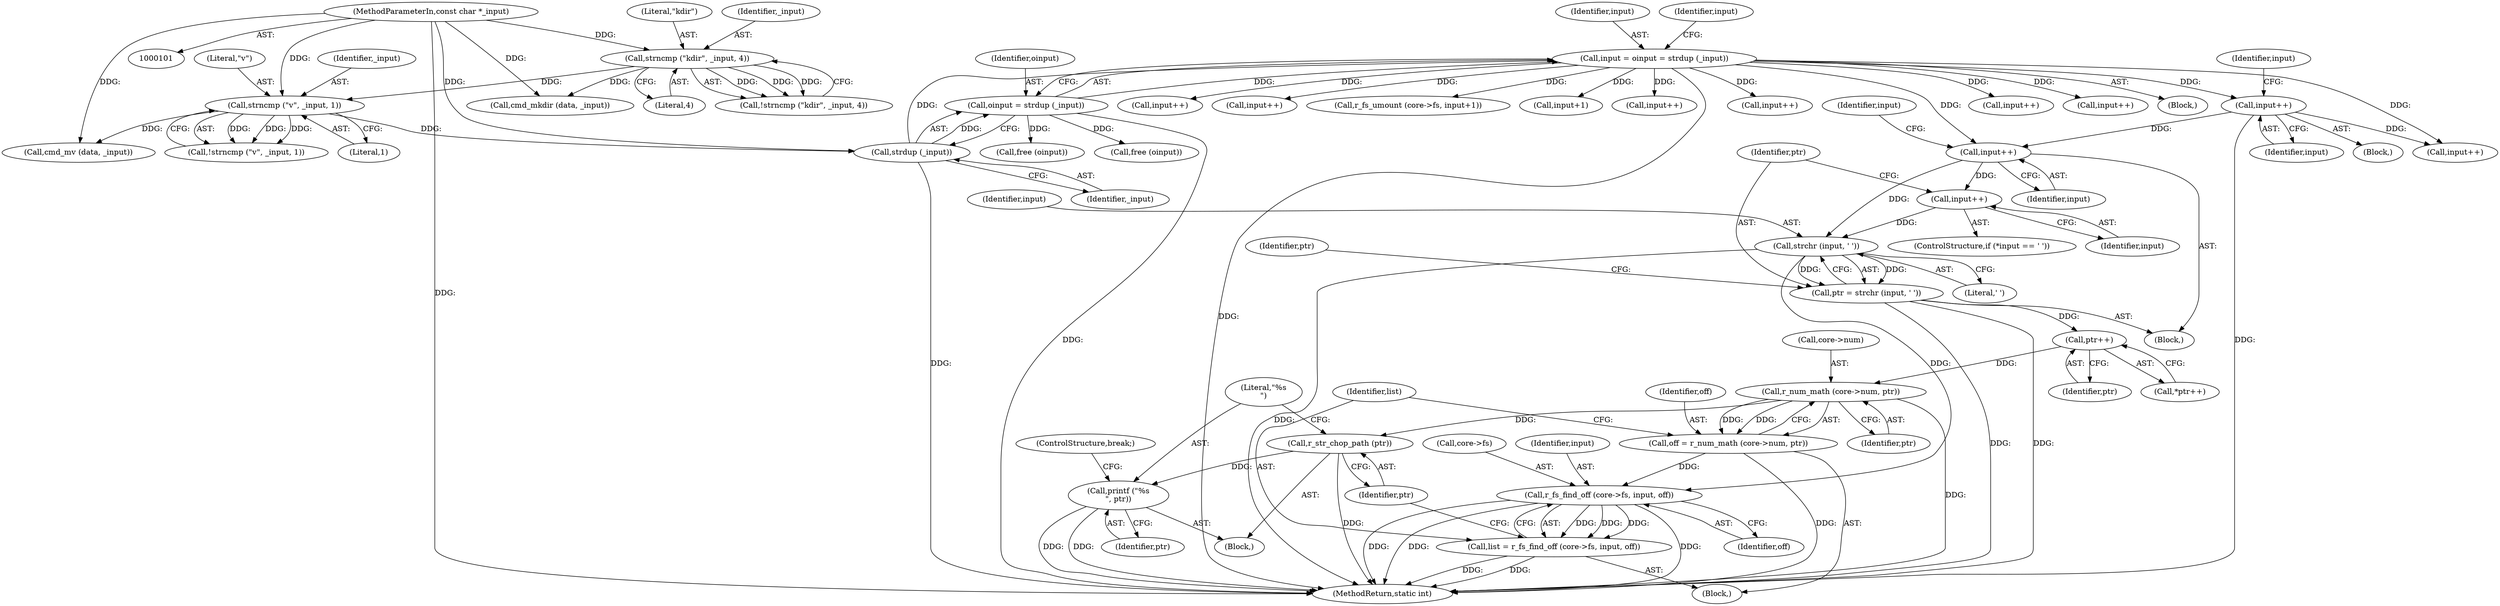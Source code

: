 digraph "0_radare2_65000a7fd9eea62359e6d6714f17b94a99a82edd@API" {
"1000595" [label="(Call,strchr (input, ' '))"];
"1000591" [label="(Call,input++)"];
"1000584" [label="(Call,input++)"];
"1000532" [label="(Call,input++)"];
"1000147" [label="(Call,input = oinput = strdup (_input))"];
"1000149" [label="(Call,oinput = strdup (_input))"];
"1000151" [label="(Call,strdup (_input))"];
"1000138" [label="(Call,strncmp (\"v\", _input, 1))"];
"1000127" [label="(Call,strncmp (\"kdir\", _input, 4))"];
"1000103" [label="(MethodParameterIn,const char *_input)"];
"1000593" [label="(Call,ptr = strchr (input, ' '))"];
"1000603" [label="(Call,ptr++)"];
"1000609" [label="(Call,r_num_math (core->num, ptr))"];
"1000607" [label="(Call,off = r_num_math (core->num, ptr))"];
"1000616" [label="(Call,r_fs_find_off (core->fs, input, off))"];
"1000614" [label="(Call,list = r_fs_find_off (core->fs, input, off))"];
"1000623" [label="(Call,r_str_chop_path (ptr))"];
"1000625" [label="(Call,printf (\"%s\n\", ptr))"];
"1000133" [label="(Call,cmd_mkdir (data, _input))"];
"1000596" [label="(Identifier,input)"];
"1000532" [label="(Call,input++)"];
"1000613" [label="(Identifier,ptr)"];
"1000610" [label="(Call,core->num)"];
"1000156" [label="(Block,)"];
"1000599" [label="(Identifier,ptr)"];
"1000137" [label="(Call,!strncmp (\"v\", _input, 1))"];
"1000128" [label="(Literal,\"kdir\")"];
"1000592" [label="(Identifier,input)"];
"1000585" [label="(Identifier,input)"];
"1000589" [label="(Identifier,input)"];
"1000584" [label="(Call,input++)"];
"1000150" [label="(Identifier,oinput)"];
"1000141" [label="(Literal,1)"];
"1000597" [label="(Literal,' ')"];
"1000600" [label="(Block,)"];
"1000626" [label="(Literal,\"%s\n\")"];
"1000608" [label="(Identifier,off)"];
"1000411" [label="(Call,input++)"];
"1000536" [label="(Identifier,input)"];
"1000627" [label="(Identifier,ptr)"];
"1000623" [label="(Call,r_str_chop_path (ptr))"];
"1000458" [label="(Call,input++)"];
"1000155" [label="(Identifier,input)"];
"1000253" [label="(Call,r_fs_umount (core->fs, input+1))"];
"1000152" [label="(Identifier,_input)"];
"1000625" [label="(Call,printf (\"%s\n\", ptr))"];
"1000591" [label="(Call,input++)"];
"1000257" [label="(Call,input+1)"];
"1000622" [label="(Block,)"];
"1000140" [label="(Identifier,_input)"];
"1000537" [label="(Block,)"];
"1000595" [label="(Call,strchr (input, ' '))"];
"1000604" [label="(Identifier,ptr)"];
"1000344" [label="(Call,input++)"];
"1000129" [label="(Identifier,_input)"];
"1000138" [label="(Call,strncmp (\"v\", _input, 1))"];
"1000127" [label="(Call,strncmp (\"kdir\", _input, 4))"];
"1000609" [label="(Call,r_num_math (core->num, ptr))"];
"1000126" [label="(Call,!strncmp (\"kdir\", _input, 4))"];
"1000144" [label="(Call,cmd_mv (data, _input))"];
"1000130" [label="(Literal,4)"];
"1000615" [label="(Identifier,list)"];
"1000620" [label="(Identifier,input)"];
"1000672" [label="(Call,free (oinput))"];
"1000621" [label="(Identifier,off)"];
"1000593" [label="(Call,ptr = strchr (input, ' '))"];
"1000614" [label="(Call,list = r_fs_find_off (core->fs, input, off))"];
"1000103" [label="(MethodParameterIn,const char *_input)"];
"1000616" [label="(Call,r_fs_find_off (core->fs, input, off))"];
"1000639" [label="(Call,free (oinput))"];
"1000676" [label="(MethodReturn,static int)"];
"1000139" [label="(Literal,\"v\")"];
"1000158" [label="(Call,input++)"];
"1000624" [label="(Identifier,ptr)"];
"1000148" [label="(Identifier,input)"];
"1000607" [label="(Call,off = r_num_math (core->num, ptr))"];
"1000149" [label="(Call,oinput = strdup (_input))"];
"1000603" [label="(Call,ptr++)"];
"1000543" [label="(Call,input++)"];
"1000631" [label="(ControlStructure,break;)"];
"1000617" [label="(Call,core->fs)"];
"1000147" [label="(Call,input = oinput = strdup (_input))"];
"1000307" [label="(Call,input++)"];
"1000586" [label="(ControlStructure,if (*input == ' '))"];
"1000602" [label="(Call,*ptr++)"];
"1000643" [label="(Call,input++)"];
"1000594" [label="(Identifier,ptr)"];
"1000104" [label="(Block,)"];
"1000151" [label="(Call,strdup (_input))"];
"1000533" [label="(Identifier,input)"];
"1000595" -> "1000593"  [label="AST: "];
"1000595" -> "1000597"  [label="CFG: "];
"1000596" -> "1000595"  [label="AST: "];
"1000597" -> "1000595"  [label="AST: "];
"1000593" -> "1000595"  [label="CFG: "];
"1000595" -> "1000676"  [label="DDG: "];
"1000595" -> "1000593"  [label="DDG: "];
"1000595" -> "1000593"  [label="DDG: "];
"1000591" -> "1000595"  [label="DDG: "];
"1000584" -> "1000595"  [label="DDG: "];
"1000595" -> "1000616"  [label="DDG: "];
"1000591" -> "1000586"  [label="AST: "];
"1000591" -> "1000592"  [label="CFG: "];
"1000592" -> "1000591"  [label="AST: "];
"1000594" -> "1000591"  [label="CFG: "];
"1000584" -> "1000591"  [label="DDG: "];
"1000584" -> "1000537"  [label="AST: "];
"1000584" -> "1000585"  [label="CFG: "];
"1000585" -> "1000584"  [label="AST: "];
"1000589" -> "1000584"  [label="CFG: "];
"1000532" -> "1000584"  [label="DDG: "];
"1000147" -> "1000584"  [label="DDG: "];
"1000532" -> "1000156"  [label="AST: "];
"1000532" -> "1000533"  [label="CFG: "];
"1000533" -> "1000532"  [label="AST: "];
"1000536" -> "1000532"  [label="CFG: "];
"1000532" -> "1000676"  [label="DDG: "];
"1000147" -> "1000532"  [label="DDG: "];
"1000532" -> "1000543"  [label="DDG: "];
"1000147" -> "1000104"  [label="AST: "];
"1000147" -> "1000149"  [label="CFG: "];
"1000148" -> "1000147"  [label="AST: "];
"1000149" -> "1000147"  [label="AST: "];
"1000155" -> "1000147"  [label="CFG: "];
"1000147" -> "1000676"  [label="DDG: "];
"1000149" -> "1000147"  [label="DDG: "];
"1000151" -> "1000147"  [label="DDG: "];
"1000147" -> "1000158"  [label="DDG: "];
"1000147" -> "1000253"  [label="DDG: "];
"1000147" -> "1000257"  [label="DDG: "];
"1000147" -> "1000307"  [label="DDG: "];
"1000147" -> "1000344"  [label="DDG: "];
"1000147" -> "1000411"  [label="DDG: "];
"1000147" -> "1000458"  [label="DDG: "];
"1000147" -> "1000543"  [label="DDG: "];
"1000147" -> "1000643"  [label="DDG: "];
"1000149" -> "1000151"  [label="CFG: "];
"1000150" -> "1000149"  [label="AST: "];
"1000151" -> "1000149"  [label="AST: "];
"1000149" -> "1000676"  [label="DDG: "];
"1000151" -> "1000149"  [label="DDG: "];
"1000149" -> "1000639"  [label="DDG: "];
"1000149" -> "1000672"  [label="DDG: "];
"1000151" -> "1000152"  [label="CFG: "];
"1000152" -> "1000151"  [label="AST: "];
"1000151" -> "1000676"  [label="DDG: "];
"1000138" -> "1000151"  [label="DDG: "];
"1000103" -> "1000151"  [label="DDG: "];
"1000138" -> "1000137"  [label="AST: "];
"1000138" -> "1000141"  [label="CFG: "];
"1000139" -> "1000138"  [label="AST: "];
"1000140" -> "1000138"  [label="AST: "];
"1000141" -> "1000138"  [label="AST: "];
"1000137" -> "1000138"  [label="CFG: "];
"1000138" -> "1000137"  [label="DDG: "];
"1000138" -> "1000137"  [label="DDG: "];
"1000138" -> "1000137"  [label="DDG: "];
"1000127" -> "1000138"  [label="DDG: "];
"1000103" -> "1000138"  [label="DDG: "];
"1000138" -> "1000144"  [label="DDG: "];
"1000127" -> "1000126"  [label="AST: "];
"1000127" -> "1000130"  [label="CFG: "];
"1000128" -> "1000127"  [label="AST: "];
"1000129" -> "1000127"  [label="AST: "];
"1000130" -> "1000127"  [label="AST: "];
"1000126" -> "1000127"  [label="CFG: "];
"1000127" -> "1000126"  [label="DDG: "];
"1000127" -> "1000126"  [label="DDG: "];
"1000127" -> "1000126"  [label="DDG: "];
"1000103" -> "1000127"  [label="DDG: "];
"1000127" -> "1000133"  [label="DDG: "];
"1000103" -> "1000101"  [label="AST: "];
"1000103" -> "1000676"  [label="DDG: "];
"1000103" -> "1000133"  [label="DDG: "];
"1000103" -> "1000144"  [label="DDG: "];
"1000593" -> "1000537"  [label="AST: "];
"1000594" -> "1000593"  [label="AST: "];
"1000599" -> "1000593"  [label="CFG: "];
"1000593" -> "1000676"  [label="DDG: "];
"1000593" -> "1000676"  [label="DDG: "];
"1000593" -> "1000603"  [label="DDG: "];
"1000603" -> "1000602"  [label="AST: "];
"1000603" -> "1000604"  [label="CFG: "];
"1000604" -> "1000603"  [label="AST: "];
"1000602" -> "1000603"  [label="CFG: "];
"1000603" -> "1000609"  [label="DDG: "];
"1000609" -> "1000607"  [label="AST: "];
"1000609" -> "1000613"  [label="CFG: "];
"1000610" -> "1000609"  [label="AST: "];
"1000613" -> "1000609"  [label="AST: "];
"1000607" -> "1000609"  [label="CFG: "];
"1000609" -> "1000676"  [label="DDG: "];
"1000609" -> "1000607"  [label="DDG: "];
"1000609" -> "1000607"  [label="DDG: "];
"1000609" -> "1000623"  [label="DDG: "];
"1000607" -> "1000600"  [label="AST: "];
"1000608" -> "1000607"  [label="AST: "];
"1000615" -> "1000607"  [label="CFG: "];
"1000607" -> "1000676"  [label="DDG: "];
"1000607" -> "1000616"  [label="DDG: "];
"1000616" -> "1000614"  [label="AST: "];
"1000616" -> "1000621"  [label="CFG: "];
"1000617" -> "1000616"  [label="AST: "];
"1000620" -> "1000616"  [label="AST: "];
"1000621" -> "1000616"  [label="AST: "];
"1000614" -> "1000616"  [label="CFG: "];
"1000616" -> "1000676"  [label="DDG: "];
"1000616" -> "1000676"  [label="DDG: "];
"1000616" -> "1000676"  [label="DDG: "];
"1000616" -> "1000614"  [label="DDG: "];
"1000616" -> "1000614"  [label="DDG: "];
"1000616" -> "1000614"  [label="DDG: "];
"1000614" -> "1000600"  [label="AST: "];
"1000615" -> "1000614"  [label="AST: "];
"1000624" -> "1000614"  [label="CFG: "];
"1000614" -> "1000676"  [label="DDG: "];
"1000614" -> "1000676"  [label="DDG: "];
"1000623" -> "1000622"  [label="AST: "];
"1000623" -> "1000624"  [label="CFG: "];
"1000624" -> "1000623"  [label="AST: "];
"1000626" -> "1000623"  [label="CFG: "];
"1000623" -> "1000676"  [label="DDG: "];
"1000623" -> "1000625"  [label="DDG: "];
"1000625" -> "1000622"  [label="AST: "];
"1000625" -> "1000627"  [label="CFG: "];
"1000626" -> "1000625"  [label="AST: "];
"1000627" -> "1000625"  [label="AST: "];
"1000631" -> "1000625"  [label="CFG: "];
"1000625" -> "1000676"  [label="DDG: "];
"1000625" -> "1000676"  [label="DDG: "];
}
